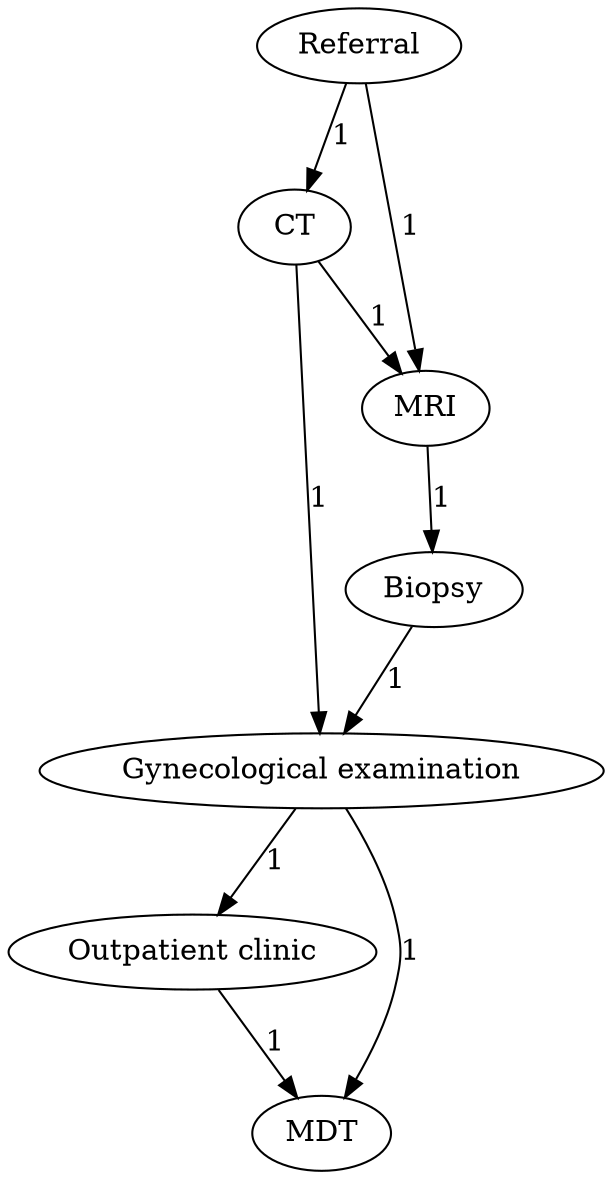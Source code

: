 digraph  {
Referral;
CT;
MRI;
Biopsy;
"Gynecological examination";
"Outpatient clinic";
MDT;
Referral -> CT  [key=0, label=1, weight=1];
Referral -> MRI  [key=0, label=1, weight=1];
CT -> MRI  [key=0, label=1, weight=1];
CT -> "Gynecological examination"  [key=0, label=1, weight=1];
MRI -> Biopsy  [key=0, label=1, weight=1];
Biopsy -> "Gynecological examination"  [key=0, label=1, weight=1];
"Gynecological examination" -> "Outpatient clinic"  [key=0, label=1, weight=1];
"Gynecological examination" -> MDT  [key=0, label=1, weight=1];
"Outpatient clinic" -> MDT  [key=0, label=1, weight=1];
}
